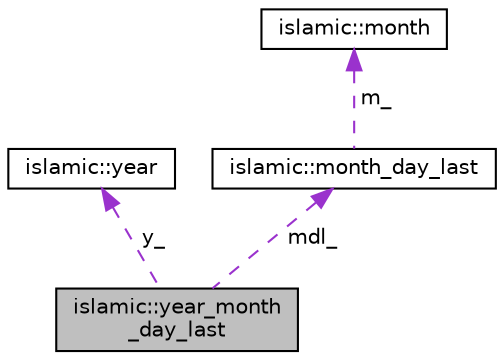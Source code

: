 digraph "islamic::year_month_day_last"
{
 // LATEX_PDF_SIZE
  edge [fontname="Helvetica",fontsize="10",labelfontname="Helvetica",labelfontsize="10"];
  node [fontname="Helvetica",fontsize="10",shape=record];
  Node1 [label="islamic::year_month\l_day_last",height=0.2,width=0.4,color="black", fillcolor="grey75", style="filled", fontcolor="black",tooltip=" "];
  Node2 -> Node1 [dir="back",color="darkorchid3",fontsize="10",style="dashed",label=" y_" ,fontname="Helvetica"];
  Node2 [label="islamic::year",height=0.2,width=0.4,color="black", fillcolor="white", style="filled",URL="$classislamic_1_1year.html",tooltip=" "];
  Node3 -> Node1 [dir="back",color="darkorchid3",fontsize="10",style="dashed",label=" mdl_" ,fontname="Helvetica"];
  Node3 [label="islamic::month_day_last",height=0.2,width=0.4,color="black", fillcolor="white", style="filled",URL="$classislamic_1_1month__day__last.html",tooltip=" "];
  Node4 -> Node3 [dir="back",color="darkorchid3",fontsize="10",style="dashed",label=" m_" ,fontname="Helvetica"];
  Node4 [label="islamic::month",height=0.2,width=0.4,color="black", fillcolor="white", style="filled",URL="$classislamic_1_1month.html",tooltip=" "];
}
